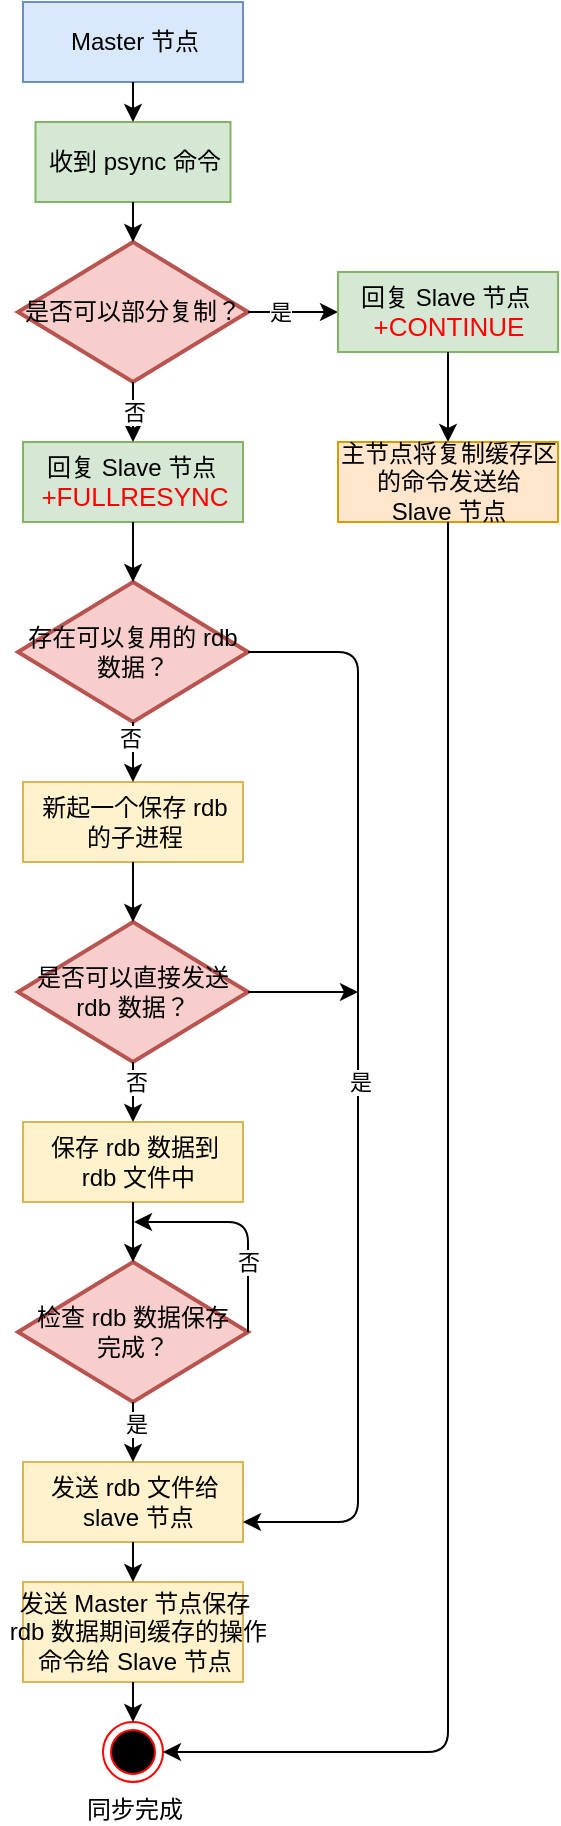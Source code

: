<mxfile version="13.8.0" type="github"><diagram id="bPB9gVACm1g9YNJi8ssH" name="Page-1"><mxGraphModel dx="1426" dy="865" grid="1" gridSize="10" guides="1" tooltips="1" connect="1" arrows="1" fold="1" page="1" pageScale="1" pageWidth="827" pageHeight="1169" math="0" shadow="0"><root><mxCell id="0"/><mxCell id="1" parent="0"/><mxCell id="ERM8Um1599G9D6jg8vVz-1" value="Master 节点" style="html=1;fillColor=#dae8fc;strokeColor=#6c8ebf;" vertex="1" parent="1"><mxGeometry x="282.5" y="40" width="110" height="40" as="geometry"/></mxCell><mxCell id="ERM8Um1599G9D6jg8vVz-2" value="收到 psync 命令" style="html=1;fillColor=#d5e8d4;strokeColor=#82b366;" vertex="1" parent="1"><mxGeometry x="288.75" y="100" width="97.5" height="40" as="geometry"/></mxCell><mxCell id="ERM8Um1599G9D6jg8vVz-3" value="" style="endArrow=classic;html=1;exitX=0.5;exitY=1;exitDx=0;exitDy=0;" edge="1" parent="1" source="ERM8Um1599G9D6jg8vVz-1" target="ERM8Um1599G9D6jg8vVz-2"><mxGeometry width="50" height="50" relative="1" as="geometry"><mxPoint x="422.5" y="370" as="sourcePoint"/><mxPoint x="472.5" y="320" as="targetPoint"/></mxGeometry></mxCell><mxCell id="ERM8Um1599G9D6jg8vVz-4" value="是否可以部分复制？" style="strokeWidth=2;html=1;shape=mxgraph.flowchart.decision;whiteSpace=wrap;fillColor=#f8cecc;strokeColor=#b85450;" vertex="1" parent="1"><mxGeometry x="280" y="160" width="115" height="70" as="geometry"/></mxCell><mxCell id="ERM8Um1599G9D6jg8vVz-5" value="" style="endArrow=classic;html=1;exitX=0.5;exitY=1;exitDx=0;exitDy=0;entryX=0.5;entryY=0;entryDx=0;entryDy=0;entryPerimeter=0;" edge="1" parent="1" source="ERM8Um1599G9D6jg8vVz-2" target="ERM8Um1599G9D6jg8vVz-4"><mxGeometry width="50" height="50" relative="1" as="geometry"><mxPoint x="422.5" y="370" as="sourcePoint"/><mxPoint x="472.5" y="320" as="targetPoint"/></mxGeometry></mxCell><mxCell id="ERM8Um1599G9D6jg8vVz-6" value="回复 Slave 节点&amp;nbsp;&lt;br&gt;&lt;span style=&quot;color: rgb(255 , 0 , 0) ; font-size: 13px ; background-color: rgba(255 , 255 , 255 , 0.01)&quot;&gt;+FULLRESYNC&lt;/span&gt;" style="html=1;fillColor=#d5e8d4;strokeColor=#82b366;" vertex="1" parent="1"><mxGeometry x="282.5" y="260" width="110" height="40" as="geometry"/></mxCell><mxCell id="ERM8Um1599G9D6jg8vVz-7" value="否" style="endArrow=classic;html=1;exitX=0.5;exitY=1;exitDx=0;exitDy=0;exitPerimeter=0;entryX=0.5;entryY=0;entryDx=0;entryDy=0;" edge="1" parent="1" source="ERM8Um1599G9D6jg8vVz-4" target="ERM8Um1599G9D6jg8vVz-6"><mxGeometry width="50" height="50" relative="1" as="geometry"><mxPoint x="422.5" y="370" as="sourcePoint"/><mxPoint x="472.5" y="320" as="targetPoint"/></mxGeometry></mxCell><mxCell id="ERM8Um1599G9D6jg8vVz-8" value="存在可以复用的 rdb 数据？" style="strokeWidth=2;html=1;shape=mxgraph.flowchart.decision;whiteSpace=wrap;fillColor=#f8cecc;strokeColor=#b85450;" vertex="1" parent="1"><mxGeometry x="280" y="330" width="115" height="70" as="geometry"/></mxCell><mxCell id="ERM8Um1599G9D6jg8vVz-9" value="" style="endArrow=classic;html=1;exitX=0.5;exitY=1;exitDx=0;exitDy=0;entryX=0.5;entryY=0;entryDx=0;entryDy=0;entryPerimeter=0;" edge="1" parent="1" source="ERM8Um1599G9D6jg8vVz-6" target="ERM8Um1599G9D6jg8vVz-8"><mxGeometry width="50" height="50" relative="1" as="geometry"><mxPoint x="422.5" y="370" as="sourcePoint"/><mxPoint x="472.5" y="320" as="targetPoint"/></mxGeometry></mxCell><mxCell id="ERM8Um1599G9D6jg8vVz-10" value="新起一个保存 rdb &lt;br&gt;的子进程" style="html=1;fillColor=#fff2cc;strokeColor=#d6b656;" vertex="1" parent="1"><mxGeometry x="282.5" y="430" width="110" height="40" as="geometry"/></mxCell><mxCell id="ERM8Um1599G9D6jg8vVz-11" value="" style="endArrow=classic;html=1;exitX=0.5;exitY=1;exitDx=0;exitDy=0;exitPerimeter=0;entryX=0.5;entryY=0;entryDx=0;entryDy=0;" edge="1" parent="1" source="ERM8Um1599G9D6jg8vVz-8" target="ERM8Um1599G9D6jg8vVz-10"><mxGeometry width="50" height="50" relative="1" as="geometry"><mxPoint x="422.5" y="460" as="sourcePoint"/><mxPoint x="472.5" y="410" as="targetPoint"/></mxGeometry></mxCell><mxCell id="ERM8Um1599G9D6jg8vVz-12" value="否" style="edgeLabel;html=1;align=center;verticalAlign=middle;resizable=0;points=[];" vertex="1" connectable="0" parent="ERM8Um1599G9D6jg8vVz-11"><mxGeometry x="-0.5" y="-2" relative="1" as="geometry"><mxPoint as="offset"/></mxGeometry></mxCell><mxCell id="ERM8Um1599G9D6jg8vVz-14" value="保存 rdb 数据到&lt;br&gt;&amp;nbsp;rdb 文件中" style="html=1;fillColor=#fff2cc;strokeColor=#d6b656;" vertex="1" parent="1"><mxGeometry x="282.5" y="600" width="110" height="40" as="geometry"/></mxCell><mxCell id="ERM8Um1599G9D6jg8vVz-15" value="是否可以直接发送 rdb 数据？" style="strokeWidth=2;html=1;shape=mxgraph.flowchart.decision;whiteSpace=wrap;fillColor=#f8cecc;strokeColor=#b85450;" vertex="1" parent="1"><mxGeometry x="280" y="500" width="115" height="70" as="geometry"/></mxCell><mxCell id="ERM8Um1599G9D6jg8vVz-16" value="" style="endArrow=classic;html=1;exitX=0.5;exitY=1;exitDx=0;exitDy=0;" edge="1" parent="1" source="ERM8Um1599G9D6jg8vVz-10" target="ERM8Um1599G9D6jg8vVz-15"><mxGeometry width="50" height="50" relative="1" as="geometry"><mxPoint x="422.5" y="550" as="sourcePoint"/><mxPoint x="472.5" y="500" as="targetPoint"/></mxGeometry></mxCell><mxCell id="ERM8Um1599G9D6jg8vVz-17" value="" style="endArrow=classic;html=1;exitX=0.5;exitY=1;exitDx=0;exitDy=0;exitPerimeter=0;entryX=0.5;entryY=0;entryDx=0;entryDy=0;" edge="1" parent="1" source="ERM8Um1599G9D6jg8vVz-15" target="ERM8Um1599G9D6jg8vVz-14"><mxGeometry width="50" height="50" relative="1" as="geometry"><mxPoint x="422.5" y="550" as="sourcePoint"/><mxPoint x="472.5" y="500" as="targetPoint"/></mxGeometry></mxCell><mxCell id="ERM8Um1599G9D6jg8vVz-18" value="否" style="edgeLabel;html=1;align=center;verticalAlign=middle;resizable=0;points=[];" vertex="1" connectable="0" parent="ERM8Um1599G9D6jg8vVz-17"><mxGeometry x="-0.363" y="1" relative="1" as="geometry"><mxPoint as="offset"/></mxGeometry></mxCell><mxCell id="ERM8Um1599G9D6jg8vVz-19" value="检查 rdb 数据保存&lt;br&gt;完成？" style="strokeWidth=2;html=1;shape=mxgraph.flowchart.decision;whiteSpace=wrap;fillColor=#f8cecc;strokeColor=#b85450;" vertex="1" parent="1"><mxGeometry x="280" y="670" width="115" height="70" as="geometry"/></mxCell><mxCell id="ERM8Um1599G9D6jg8vVz-20" value="" style="endArrow=classic;html=1;exitX=0.5;exitY=1;exitDx=0;exitDy=0;entryX=0.5;entryY=0;entryDx=0;entryDy=0;entryPerimeter=0;" edge="1" parent="1" source="ERM8Um1599G9D6jg8vVz-14" target="ERM8Um1599G9D6jg8vVz-19"><mxGeometry width="50" height="50" relative="1" as="geometry"><mxPoint x="422.5" y="700" as="sourcePoint"/><mxPoint x="472.5" y="650" as="targetPoint"/></mxGeometry></mxCell><mxCell id="ERM8Um1599G9D6jg8vVz-22" value="发送 rdb 文件给&lt;br&gt;&amp;nbsp;slave 节点" style="html=1;fillColor=#fff2cc;strokeColor=#d6b656;" vertex="1" parent="1"><mxGeometry x="282.5" y="770" width="110" height="40" as="geometry"/></mxCell><mxCell id="ERM8Um1599G9D6jg8vVz-23" value="" style="endArrow=classic;html=1;exitX=0.5;exitY=1;exitDx=0;exitDy=0;exitPerimeter=0;" edge="1" parent="1" source="ERM8Um1599G9D6jg8vVz-19" target="ERM8Um1599G9D6jg8vVz-22"><mxGeometry width="50" height="50" relative="1" as="geometry"><mxPoint x="422.5" y="700" as="sourcePoint"/><mxPoint x="472.5" y="650" as="targetPoint"/></mxGeometry></mxCell><mxCell id="ERM8Um1599G9D6jg8vVz-24" value="是" style="edgeLabel;html=1;align=center;verticalAlign=middle;resizable=0;points=[];" vertex="1" connectable="0" parent="ERM8Um1599G9D6jg8vVz-23"><mxGeometry x="-0.28" y="1" relative="1" as="geometry"><mxPoint as="offset"/></mxGeometry></mxCell><mxCell id="ERM8Um1599G9D6jg8vVz-25" value="发送 Master 节点保存&lt;br&gt;&amp;nbsp;rdb 数据期间缓存的操作&lt;br&gt;命令给 Slave 节点" style="html=1;fillColor=#fff2cc;strokeColor=#d6b656;" vertex="1" parent="1"><mxGeometry x="282.5" y="830" width="110" height="50" as="geometry"/></mxCell><mxCell id="ERM8Um1599G9D6jg8vVz-26" value="" style="endArrow=classic;html=1;exitX=0.5;exitY=1;exitDx=0;exitDy=0;entryX=0.5;entryY=0;entryDx=0;entryDy=0;" edge="1" parent="1" source="ERM8Um1599G9D6jg8vVz-22" target="ERM8Um1599G9D6jg8vVz-25"><mxGeometry width="50" height="50" relative="1" as="geometry"><mxPoint x="422.5" y="940" as="sourcePoint"/><mxPoint x="472.5" y="890" as="targetPoint"/></mxGeometry></mxCell><mxCell id="ERM8Um1599G9D6jg8vVz-27" value="&lt;br&gt;&lt;br&gt;&lt;br&gt;&lt;br&gt;同步完成" style="ellipse;html=1;shape=endState;fillColor=#000000;strokeColor=#ff0000;" vertex="1" parent="1"><mxGeometry x="322.5" y="900" width="30" height="30" as="geometry"/></mxCell><mxCell id="ERM8Um1599G9D6jg8vVz-28" value="" style="endArrow=classic;html=1;exitX=0.5;exitY=1;exitDx=0;exitDy=0;entryX=0.5;entryY=0;entryDx=0;entryDy=0;" edge="1" parent="1" source="ERM8Um1599G9D6jg8vVz-25" target="ERM8Um1599G9D6jg8vVz-27"><mxGeometry width="50" height="50" relative="1" as="geometry"><mxPoint x="460" y="770" as="sourcePoint"/><mxPoint x="510" y="720" as="targetPoint"/></mxGeometry></mxCell><mxCell id="ERM8Um1599G9D6jg8vVz-29" value="" style="endArrow=classic;html=1;exitX=1;exitY=0.5;exitDx=0;exitDy=0;exitPerimeter=0;entryX=0;entryY=0.5;entryDx=0;entryDy=0;" edge="1" parent="1" source="ERM8Um1599G9D6jg8vVz-4" target="ERM8Um1599G9D6jg8vVz-31"><mxGeometry width="50" height="50" relative="1" as="geometry"><mxPoint x="460" y="450" as="sourcePoint"/><mxPoint x="440" y="195" as="targetPoint"/></mxGeometry></mxCell><mxCell id="ERM8Um1599G9D6jg8vVz-30" value="是" style="edgeLabel;html=1;align=center;verticalAlign=middle;resizable=0;points=[];" vertex="1" connectable="0" parent="ERM8Um1599G9D6jg8vVz-29"><mxGeometry x="-0.284" relative="1" as="geometry"><mxPoint as="offset"/></mxGeometry></mxCell><mxCell id="ERM8Um1599G9D6jg8vVz-31" value="回复 Slave 节点&amp;nbsp;&lt;br&gt;&lt;span style=&quot;color: rgb(255 , 0 , 0) ; font-size: 13px ; background-color: rgba(255 , 255 , 255 , 0.01)&quot;&gt;+CONTINUE&lt;/span&gt;" style="html=1;fillColor=#d5e8d4;strokeColor=#82b366;" vertex="1" parent="1"><mxGeometry x="440" y="175" width="110" height="40" as="geometry"/></mxCell><mxCell id="ERM8Um1599G9D6jg8vVz-32" value="主节点将复制缓存区&lt;br&gt;的命令发送给&lt;br&gt;&amp;nbsp;Slave 节点&amp;nbsp;" style="html=1;fillColor=#ffe6cc;strokeColor=#d79b00;" vertex="1" parent="1"><mxGeometry x="440" y="260" width="110" height="40" as="geometry"/></mxCell><mxCell id="ERM8Um1599G9D6jg8vVz-33" value="" style="endArrow=classic;html=1;exitX=0.5;exitY=1;exitDx=0;exitDy=0;entryX=0.5;entryY=0;entryDx=0;entryDy=0;" edge="1" parent="1" source="ERM8Um1599G9D6jg8vVz-31" target="ERM8Um1599G9D6jg8vVz-32"><mxGeometry width="50" height="50" relative="1" as="geometry"><mxPoint x="460" y="450" as="sourcePoint"/><mxPoint x="510" y="400" as="targetPoint"/></mxGeometry></mxCell><mxCell id="ERM8Um1599G9D6jg8vVz-34" value="" style="endArrow=classic;html=1;exitX=1;exitY=0.5;exitDx=0;exitDy=0;exitPerimeter=0;entryX=1;entryY=0.75;entryDx=0;entryDy=0;" edge="1" parent="1" source="ERM8Um1599G9D6jg8vVz-8" target="ERM8Um1599G9D6jg8vVz-22"><mxGeometry width="50" height="50" relative="1" as="geometry"><mxPoint x="420" y="490" as="sourcePoint"/><mxPoint x="470" y="440" as="targetPoint"/><Array as="points"><mxPoint x="450" y="365"/><mxPoint x="450" y="800"/></Array></mxGeometry></mxCell><mxCell id="ERM8Um1599G9D6jg8vVz-35" value="是" style="edgeLabel;html=1;align=center;verticalAlign=middle;resizable=0;points=[];" vertex="1" connectable="0" parent="ERM8Um1599G9D6jg8vVz-34"><mxGeometry x="-0.299" y="1" relative="1" as="geometry"><mxPoint y="78" as="offset"/></mxGeometry></mxCell><mxCell id="ERM8Um1599G9D6jg8vVz-37" value="否" style="endArrow=classic;html=1;exitX=1;exitY=0.5;exitDx=0;exitDy=0;exitPerimeter=0;" edge="1" parent="1" source="ERM8Um1599G9D6jg8vVz-19"><mxGeometry x="-0.375" width="50" height="50" relative="1" as="geometry"><mxPoint x="420" y="640" as="sourcePoint"/><mxPoint x="338" y="650" as="targetPoint"/><Array as="points"><mxPoint x="395" y="650"/></Array><mxPoint as="offset"/></mxGeometry></mxCell><mxCell id="ERM8Um1599G9D6jg8vVz-38" value="" style="endArrow=classic;html=1;exitX=0.5;exitY=1;exitDx=0;exitDy=0;entryX=1;entryY=0.5;entryDx=0;entryDy=0;" edge="1" parent="1" source="ERM8Um1599G9D6jg8vVz-32" target="ERM8Um1599G9D6jg8vVz-27"><mxGeometry width="50" height="50" relative="1" as="geometry"><mxPoint x="590" y="380" as="sourcePoint"/><mxPoint x="640" y="330" as="targetPoint"/><Array as="points"><mxPoint x="495" y="915"/></Array></mxGeometry></mxCell><mxCell id="ERM8Um1599G9D6jg8vVz-39" value="" style="endArrow=classic;html=1;exitX=1;exitY=0.5;exitDx=0;exitDy=0;exitPerimeter=0;" edge="1" parent="1" source="ERM8Um1599G9D6jg8vVz-15"><mxGeometry width="50" height="50" relative="1" as="geometry"><mxPoint x="420" y="620" as="sourcePoint"/><mxPoint x="450" y="535" as="targetPoint"/></mxGeometry></mxCell></root></mxGraphModel></diagram></mxfile>